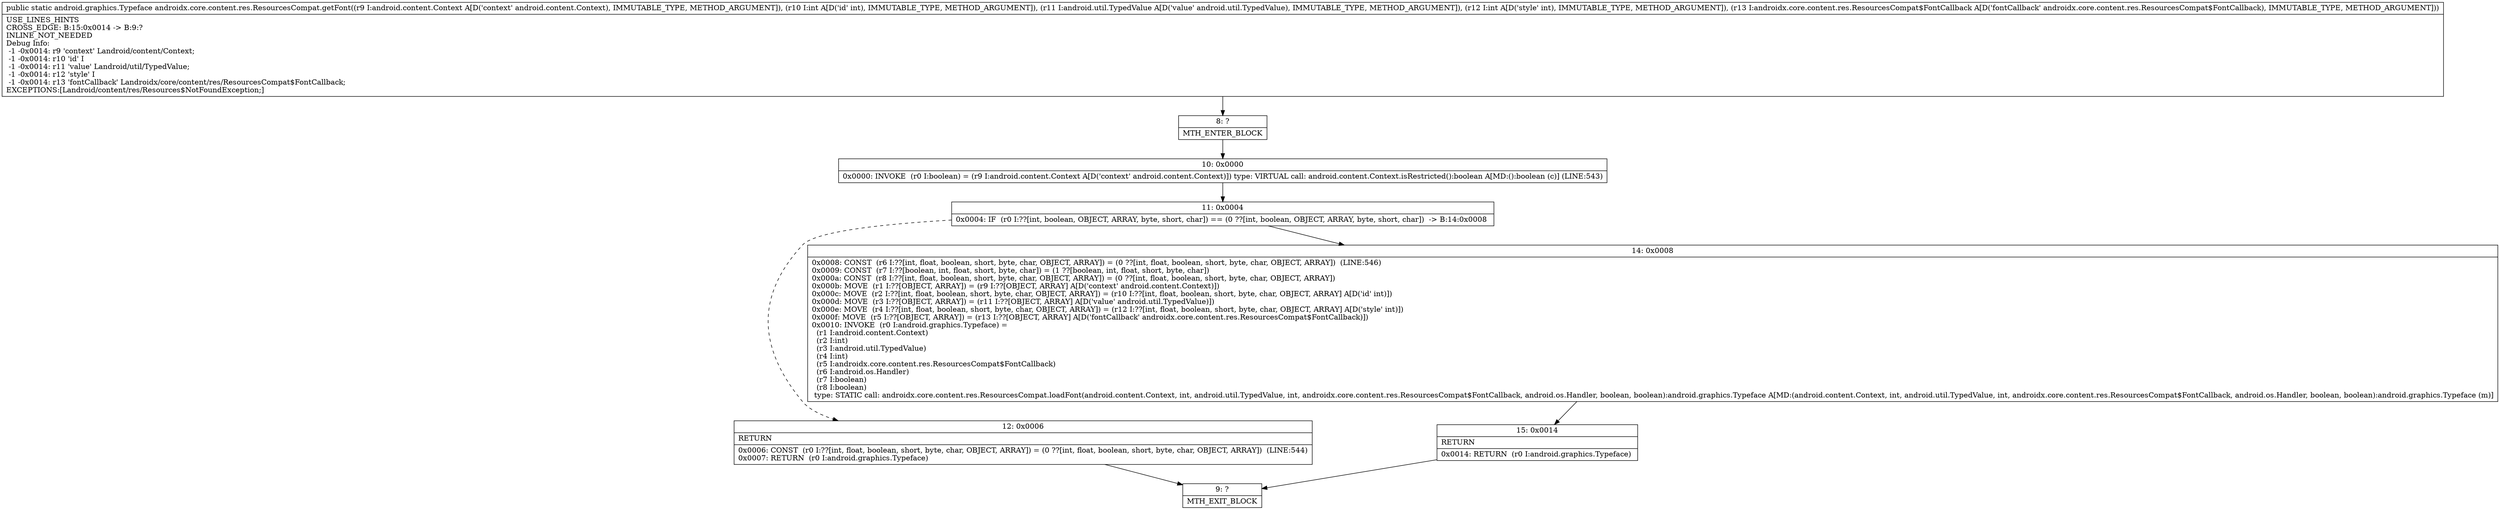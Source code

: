 digraph "CFG forandroidx.core.content.res.ResourcesCompat.getFont(Landroid\/content\/Context;ILandroid\/util\/TypedValue;ILandroidx\/core\/content\/res\/ResourcesCompat$FontCallback;)Landroid\/graphics\/Typeface;" {
Node_8 [shape=record,label="{8\:\ ?|MTH_ENTER_BLOCK\l}"];
Node_10 [shape=record,label="{10\:\ 0x0000|0x0000: INVOKE  (r0 I:boolean) = (r9 I:android.content.Context A[D('context' android.content.Context)]) type: VIRTUAL call: android.content.Context.isRestricted():boolean A[MD:():boolean (c)] (LINE:543)\l}"];
Node_11 [shape=record,label="{11\:\ 0x0004|0x0004: IF  (r0 I:??[int, boolean, OBJECT, ARRAY, byte, short, char]) == (0 ??[int, boolean, OBJECT, ARRAY, byte, short, char])  \-\> B:14:0x0008 \l}"];
Node_12 [shape=record,label="{12\:\ 0x0006|RETURN\l|0x0006: CONST  (r0 I:??[int, float, boolean, short, byte, char, OBJECT, ARRAY]) = (0 ??[int, float, boolean, short, byte, char, OBJECT, ARRAY])  (LINE:544)\l0x0007: RETURN  (r0 I:android.graphics.Typeface) \l}"];
Node_9 [shape=record,label="{9\:\ ?|MTH_EXIT_BLOCK\l}"];
Node_14 [shape=record,label="{14\:\ 0x0008|0x0008: CONST  (r6 I:??[int, float, boolean, short, byte, char, OBJECT, ARRAY]) = (0 ??[int, float, boolean, short, byte, char, OBJECT, ARRAY])  (LINE:546)\l0x0009: CONST  (r7 I:??[boolean, int, float, short, byte, char]) = (1 ??[boolean, int, float, short, byte, char]) \l0x000a: CONST  (r8 I:??[int, float, boolean, short, byte, char, OBJECT, ARRAY]) = (0 ??[int, float, boolean, short, byte, char, OBJECT, ARRAY]) \l0x000b: MOVE  (r1 I:??[OBJECT, ARRAY]) = (r9 I:??[OBJECT, ARRAY] A[D('context' android.content.Context)]) \l0x000c: MOVE  (r2 I:??[int, float, boolean, short, byte, char, OBJECT, ARRAY]) = (r10 I:??[int, float, boolean, short, byte, char, OBJECT, ARRAY] A[D('id' int)]) \l0x000d: MOVE  (r3 I:??[OBJECT, ARRAY]) = (r11 I:??[OBJECT, ARRAY] A[D('value' android.util.TypedValue)]) \l0x000e: MOVE  (r4 I:??[int, float, boolean, short, byte, char, OBJECT, ARRAY]) = (r12 I:??[int, float, boolean, short, byte, char, OBJECT, ARRAY] A[D('style' int)]) \l0x000f: MOVE  (r5 I:??[OBJECT, ARRAY]) = (r13 I:??[OBJECT, ARRAY] A[D('fontCallback' androidx.core.content.res.ResourcesCompat$FontCallback)]) \l0x0010: INVOKE  (r0 I:android.graphics.Typeface) = \l  (r1 I:android.content.Context)\l  (r2 I:int)\l  (r3 I:android.util.TypedValue)\l  (r4 I:int)\l  (r5 I:androidx.core.content.res.ResourcesCompat$FontCallback)\l  (r6 I:android.os.Handler)\l  (r7 I:boolean)\l  (r8 I:boolean)\l type: STATIC call: androidx.core.content.res.ResourcesCompat.loadFont(android.content.Context, int, android.util.TypedValue, int, androidx.core.content.res.ResourcesCompat$FontCallback, android.os.Handler, boolean, boolean):android.graphics.Typeface A[MD:(android.content.Context, int, android.util.TypedValue, int, androidx.core.content.res.ResourcesCompat$FontCallback, android.os.Handler, boolean, boolean):android.graphics.Typeface (m)]\l}"];
Node_15 [shape=record,label="{15\:\ 0x0014|RETURN\l|0x0014: RETURN  (r0 I:android.graphics.Typeface) \l}"];
MethodNode[shape=record,label="{public static android.graphics.Typeface androidx.core.content.res.ResourcesCompat.getFont((r9 I:android.content.Context A[D('context' android.content.Context), IMMUTABLE_TYPE, METHOD_ARGUMENT]), (r10 I:int A[D('id' int), IMMUTABLE_TYPE, METHOD_ARGUMENT]), (r11 I:android.util.TypedValue A[D('value' android.util.TypedValue), IMMUTABLE_TYPE, METHOD_ARGUMENT]), (r12 I:int A[D('style' int), IMMUTABLE_TYPE, METHOD_ARGUMENT]), (r13 I:androidx.core.content.res.ResourcesCompat$FontCallback A[D('fontCallback' androidx.core.content.res.ResourcesCompat$FontCallback), IMMUTABLE_TYPE, METHOD_ARGUMENT]))  | USE_LINES_HINTS\lCROSS_EDGE: B:15:0x0014 \-\> B:9:?\lINLINE_NOT_NEEDED\lDebug Info:\l  \-1 \-0x0014: r9 'context' Landroid\/content\/Context;\l  \-1 \-0x0014: r10 'id' I\l  \-1 \-0x0014: r11 'value' Landroid\/util\/TypedValue;\l  \-1 \-0x0014: r12 'style' I\l  \-1 \-0x0014: r13 'fontCallback' Landroidx\/core\/content\/res\/ResourcesCompat$FontCallback;\lEXCEPTIONS:[Landroid\/content\/res\/Resources$NotFoundException;]\l}"];
MethodNode -> Node_8;Node_8 -> Node_10;
Node_10 -> Node_11;
Node_11 -> Node_12[style=dashed];
Node_11 -> Node_14;
Node_12 -> Node_9;
Node_14 -> Node_15;
Node_15 -> Node_9;
}

